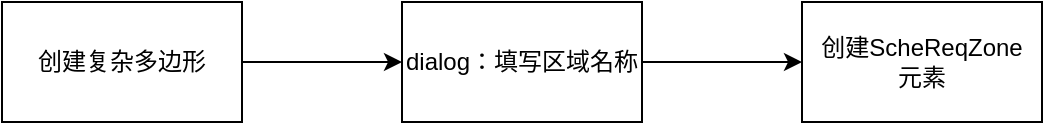 <mxfile version="24.7.4">
  <diagram name="第 1 页" id="-wQB_hhAn3nWipNW0Ju6">
    <mxGraphModel dx="1025" dy="993" grid="1" gridSize="10" guides="1" tooltips="1" connect="1" arrows="1" fold="1" page="1" pageScale="1" pageWidth="827" pageHeight="1169" math="0" shadow="0">
      <root>
        <mxCell id="0" />
        <mxCell id="1" parent="0" />
        <mxCell id="JphXUqdfm_v7-vcjVdjx-4" value="" style="edgeStyle=orthogonalEdgeStyle;rounded=0;orthogonalLoop=1;jettySize=auto;html=1;" edge="1" parent="1" source="JphXUqdfm_v7-vcjVdjx-1" target="JphXUqdfm_v7-vcjVdjx-3">
          <mxGeometry relative="1" as="geometry" />
        </mxCell>
        <mxCell id="JphXUqdfm_v7-vcjVdjx-1" value="创建复杂多边形" style="whiteSpace=wrap;html=1;" vertex="1" parent="1">
          <mxGeometry x="90" y="410" width="120" height="60" as="geometry" />
        </mxCell>
        <mxCell id="JphXUqdfm_v7-vcjVdjx-6" value="" style="edgeStyle=orthogonalEdgeStyle;rounded=0;orthogonalLoop=1;jettySize=auto;html=1;" edge="1" parent="1" source="JphXUqdfm_v7-vcjVdjx-3" target="JphXUqdfm_v7-vcjVdjx-5">
          <mxGeometry relative="1" as="geometry" />
        </mxCell>
        <mxCell id="JphXUqdfm_v7-vcjVdjx-3" value="dialog：填写区域名称" style="whiteSpace=wrap;html=1;" vertex="1" parent="1">
          <mxGeometry x="290" y="410" width="120" height="60" as="geometry" />
        </mxCell>
        <mxCell id="JphXUqdfm_v7-vcjVdjx-5" value="创建ScheReqZone&lt;br&gt;元素" style="whiteSpace=wrap;html=1;" vertex="1" parent="1">
          <mxGeometry x="490" y="410" width="120" height="60" as="geometry" />
        </mxCell>
      </root>
    </mxGraphModel>
  </diagram>
</mxfile>
